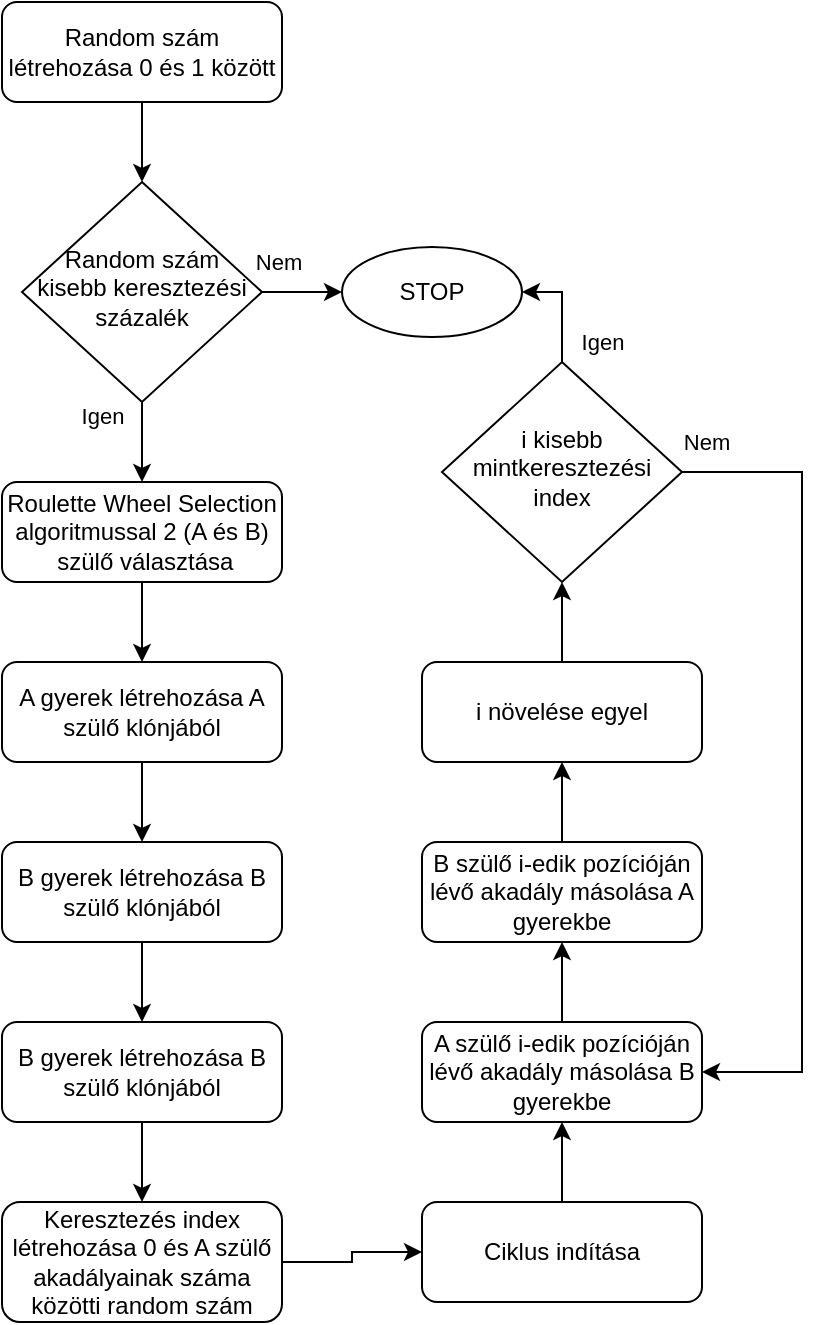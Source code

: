 <mxfile version="20.3.0" type="device"><diagram id="C5RBs43oDa-KdzZeNtuy" name="Page-1"><mxGraphModel dx="1422" dy="865" grid="1" gridSize="10" guides="1" tooltips="1" connect="1" arrows="1" fold="1" page="1" pageScale="1" pageWidth="827" pageHeight="1169" math="0" shadow="0"><root><mxCell id="WIyWlLk6GJQsqaUBKTNV-0"/><mxCell id="WIyWlLk6GJQsqaUBKTNV-1" parent="WIyWlLk6GJQsqaUBKTNV-0"/><mxCell id="D754GjBrGqjRmKB7HbAp-1" style="edgeStyle=orthogonalEdgeStyle;rounded=0;orthogonalLoop=1;jettySize=auto;html=1;exitX=0.5;exitY=1;exitDx=0;exitDy=0;entryX=0.5;entryY=0;entryDx=0;entryDy=0;" parent="WIyWlLk6GJQsqaUBKTNV-1" source="WIyWlLk6GJQsqaUBKTNV-3" target="D754GjBrGqjRmKB7HbAp-0" edge="1"><mxGeometry relative="1" as="geometry"/></mxCell><mxCell id="WIyWlLk6GJQsqaUBKTNV-3" value="Roulette Wheel Selection algoritmussal 2 (A és B)&lt;br&gt;&amp;nbsp;szülő választása" style="rounded=1;whiteSpace=wrap;html=1;fontSize=12;glass=0;strokeWidth=1;shadow=0;" parent="WIyWlLk6GJQsqaUBKTNV-1" vertex="1"><mxGeometry y="240" width="140" height="50" as="geometry"/></mxCell><mxCell id="D754GjBrGqjRmKB7HbAp-6" value="Igen" style="edgeStyle=orthogonalEdgeStyle;rounded=0;orthogonalLoop=1;jettySize=auto;html=1;exitX=0.5;exitY=1;exitDx=0;exitDy=0;entryX=0.5;entryY=0;entryDx=0;entryDy=0;" parent="WIyWlLk6GJQsqaUBKTNV-1" source="WIyWlLk6GJQsqaUBKTNV-10" target="WIyWlLk6GJQsqaUBKTNV-3" edge="1"><mxGeometry x="-0.667" y="-20" relative="1" as="geometry"><mxPoint as="offset"/></mxGeometry></mxCell><mxCell id="D754GjBrGqjRmKB7HbAp-8" value="Nem" style="edgeStyle=orthogonalEdgeStyle;rounded=0;orthogonalLoop=1;jettySize=auto;html=1;exitX=1;exitY=0.5;exitDx=0;exitDy=0;entryX=0;entryY=0.5;entryDx=0;entryDy=0;" parent="WIyWlLk6GJQsqaUBKTNV-1" source="WIyWlLk6GJQsqaUBKTNV-10" target="D754GjBrGqjRmKB7HbAp-9" edge="1"><mxGeometry x="-0.6" y="15" relative="1" as="geometry"><mxPoint x="180" y="145" as="targetPoint"/><mxPoint as="offset"/></mxGeometry></mxCell><mxCell id="WIyWlLk6GJQsqaUBKTNV-10" value="Random szám kisebb keresztezési százalék" style="rhombus;whiteSpace=wrap;html=1;shadow=0;fontFamily=Helvetica;fontSize=12;align=center;strokeWidth=1;spacing=6;spacingTop=-4;" parent="WIyWlLk6GJQsqaUBKTNV-1" vertex="1"><mxGeometry x="10" y="90" width="120" height="110" as="geometry"/></mxCell><mxCell id="D754GjBrGqjRmKB7HbAp-3" style="edgeStyle=orthogonalEdgeStyle;rounded=0;orthogonalLoop=1;jettySize=auto;html=1;exitX=0.5;exitY=1;exitDx=0;exitDy=0;entryX=0.5;entryY=0;entryDx=0;entryDy=0;" parent="WIyWlLk6GJQsqaUBKTNV-1" source="D754GjBrGqjRmKB7HbAp-0" target="D754GjBrGqjRmKB7HbAp-2" edge="1"><mxGeometry relative="1" as="geometry"/></mxCell><mxCell id="D754GjBrGqjRmKB7HbAp-0" value="A gyerek létrehozása A szülő klónjából" style="rounded=1;whiteSpace=wrap;html=1;fontSize=12;glass=0;strokeWidth=1;shadow=0;" parent="WIyWlLk6GJQsqaUBKTNV-1" vertex="1"><mxGeometry y="330" width="140" height="50" as="geometry"/></mxCell><mxCell id="D754GjBrGqjRmKB7HbAp-5" style="edgeStyle=orthogonalEdgeStyle;rounded=0;orthogonalLoop=1;jettySize=auto;html=1;exitX=0.5;exitY=1;exitDx=0;exitDy=0;entryX=0.5;entryY=0;entryDx=0;entryDy=0;" parent="WIyWlLk6GJQsqaUBKTNV-1" source="D754GjBrGqjRmKB7HbAp-2" target="D754GjBrGqjRmKB7HbAp-4" edge="1"><mxGeometry relative="1" as="geometry"/></mxCell><mxCell id="D754GjBrGqjRmKB7HbAp-2" value="B gyerek létrehozása B szülő klónjából" style="rounded=1;whiteSpace=wrap;html=1;fontSize=12;glass=0;strokeWidth=1;shadow=0;" parent="WIyWlLk6GJQsqaUBKTNV-1" vertex="1"><mxGeometry y="420" width="140" height="50" as="geometry"/></mxCell><mxCell id="D754GjBrGqjRmKB7HbAp-14" style="edgeStyle=orthogonalEdgeStyle;rounded=0;orthogonalLoop=1;jettySize=auto;html=1;exitX=0.5;exitY=1;exitDx=0;exitDy=0;entryX=0.5;entryY=0;entryDx=0;entryDy=0;" parent="WIyWlLk6GJQsqaUBKTNV-1" source="D754GjBrGqjRmKB7HbAp-4" target="D754GjBrGqjRmKB7HbAp-13" edge="1"><mxGeometry relative="1" as="geometry"/></mxCell><mxCell id="D754GjBrGqjRmKB7HbAp-4" value="B gyerek létrehozása B szülő klónjából" style="rounded=1;whiteSpace=wrap;html=1;fontSize=12;glass=0;strokeWidth=1;shadow=0;" parent="WIyWlLk6GJQsqaUBKTNV-1" vertex="1"><mxGeometry y="510" width="140" height="50" as="geometry"/></mxCell><mxCell id="D754GjBrGqjRmKB7HbAp-9" value="STOP" style="ellipse;whiteSpace=wrap;html=1;" parent="WIyWlLk6GJQsqaUBKTNV-1" vertex="1"><mxGeometry x="170" y="122.5" width="90" height="45" as="geometry"/></mxCell><mxCell id="D754GjBrGqjRmKB7HbAp-12" style="edgeStyle=orthogonalEdgeStyle;rounded=0;orthogonalLoop=1;jettySize=auto;html=1;exitX=0.5;exitY=1;exitDx=0;exitDy=0;entryX=0.5;entryY=0;entryDx=0;entryDy=0;" parent="WIyWlLk6GJQsqaUBKTNV-1" source="D754GjBrGqjRmKB7HbAp-11" target="WIyWlLk6GJQsqaUBKTNV-10" edge="1"><mxGeometry relative="1" as="geometry"/></mxCell><mxCell id="D754GjBrGqjRmKB7HbAp-11" value="Random szám létrehozása 0 és 1 között" style="rounded=1;whiteSpace=wrap;html=1;fontSize=12;glass=0;strokeWidth=1;shadow=0;" parent="WIyWlLk6GJQsqaUBKTNV-1" vertex="1"><mxGeometry width="140" height="50" as="geometry"/></mxCell><mxCell id="D754GjBrGqjRmKB7HbAp-33" style="edgeStyle=orthogonalEdgeStyle;rounded=0;orthogonalLoop=1;jettySize=auto;html=1;exitX=1;exitY=0.5;exitDx=0;exitDy=0;" parent="WIyWlLk6GJQsqaUBKTNV-1" source="D754GjBrGqjRmKB7HbAp-13" target="D754GjBrGqjRmKB7HbAp-16" edge="1"><mxGeometry relative="1" as="geometry"/></mxCell><mxCell id="D754GjBrGqjRmKB7HbAp-13" value="Keresztezés index létrehozása 0 és A szülő akadályainak száma közötti random szám" style="rounded=1;whiteSpace=wrap;html=1;fontSize=12;glass=0;strokeWidth=1;shadow=0;" parent="WIyWlLk6GJQsqaUBKTNV-1" vertex="1"><mxGeometry y="600" width="140" height="60" as="geometry"/></mxCell><mxCell id="D754GjBrGqjRmKB7HbAp-34" style="edgeStyle=orthogonalEdgeStyle;rounded=0;orthogonalLoop=1;jettySize=auto;html=1;exitX=0.5;exitY=0;exitDx=0;exitDy=0;entryX=0.5;entryY=1;entryDx=0;entryDy=0;" parent="WIyWlLk6GJQsqaUBKTNV-1" source="D754GjBrGqjRmKB7HbAp-16" target="D754GjBrGqjRmKB7HbAp-18" edge="1"><mxGeometry relative="1" as="geometry"/></mxCell><mxCell id="D754GjBrGqjRmKB7HbAp-16" value="Ciklus indítása" style="rounded=1;whiteSpace=wrap;html=1;fontSize=12;glass=0;strokeWidth=1;shadow=0;" parent="WIyWlLk6GJQsqaUBKTNV-1" vertex="1"><mxGeometry x="210" y="600" width="140" height="50" as="geometry"/></mxCell><mxCell id="D754GjBrGqjRmKB7HbAp-35" value="" style="edgeStyle=orthogonalEdgeStyle;rounded=0;orthogonalLoop=1;jettySize=auto;html=1;" parent="WIyWlLk6GJQsqaUBKTNV-1" source="D754GjBrGqjRmKB7HbAp-18" target="D754GjBrGqjRmKB7HbAp-20" edge="1"><mxGeometry relative="1" as="geometry"/></mxCell><mxCell id="D754GjBrGqjRmKB7HbAp-18" value="A szülő i-edik pozícióján lévő akadály másolása B gyerekbe" style="rounded=1;whiteSpace=wrap;html=1;fontSize=12;glass=0;strokeWidth=1;shadow=0;" parent="WIyWlLk6GJQsqaUBKTNV-1" vertex="1"><mxGeometry x="210" y="510" width="140" height="50" as="geometry"/></mxCell><mxCell id="D754GjBrGqjRmKB7HbAp-36" value="" style="edgeStyle=orthogonalEdgeStyle;rounded=0;orthogonalLoop=1;jettySize=auto;html=1;" parent="WIyWlLk6GJQsqaUBKTNV-1" source="D754GjBrGqjRmKB7HbAp-20" target="D754GjBrGqjRmKB7HbAp-24" edge="1"><mxGeometry relative="1" as="geometry"/></mxCell><mxCell id="D754GjBrGqjRmKB7HbAp-20" value="B szülő i-edik pozícióján lévő akadály másolása A gyerekbe" style="rounded=1;whiteSpace=wrap;html=1;fontSize=12;glass=0;strokeWidth=1;shadow=0;" parent="WIyWlLk6GJQsqaUBKTNV-1" vertex="1"><mxGeometry x="210" y="420" width="140" height="50" as="geometry"/></mxCell><mxCell id="D754GjBrGqjRmKB7HbAp-38" value="Igen" style="edgeStyle=orthogonalEdgeStyle;rounded=0;orthogonalLoop=1;jettySize=auto;html=1;exitX=0.5;exitY=0;exitDx=0;exitDy=0;entryX=1;entryY=0.5;entryDx=0;entryDy=0;" parent="WIyWlLk6GJQsqaUBKTNV-1" source="D754GjBrGqjRmKB7HbAp-22" target="D754GjBrGqjRmKB7HbAp-9" edge="1"><mxGeometry x="-0.636" y="-20" relative="1" as="geometry"><mxPoint as="offset"/></mxGeometry></mxCell><mxCell id="D754GjBrGqjRmKB7HbAp-39" value="Nem" style="edgeStyle=orthogonalEdgeStyle;rounded=0;orthogonalLoop=1;jettySize=auto;html=1;exitX=1;exitY=0.5;exitDx=0;exitDy=0;entryX=1;entryY=0.5;entryDx=0;entryDy=0;" parent="WIyWlLk6GJQsqaUBKTNV-1" source="D754GjBrGqjRmKB7HbAp-22" target="D754GjBrGqjRmKB7HbAp-18" edge="1"><mxGeometry x="-0.943" y="15" relative="1" as="geometry"><Array as="points"><mxPoint x="400" y="235"/><mxPoint x="400" y="535"/></Array><mxPoint as="offset"/></mxGeometry></mxCell><mxCell id="D754GjBrGqjRmKB7HbAp-22" value="i kisebb mintkeresztezési index" style="rhombus;whiteSpace=wrap;html=1;shadow=0;fontFamily=Helvetica;fontSize=12;align=center;strokeWidth=1;spacing=6;spacingTop=-4;" parent="WIyWlLk6GJQsqaUBKTNV-1" vertex="1"><mxGeometry x="220" y="180" width="120" height="110" as="geometry"/></mxCell><mxCell id="D754GjBrGqjRmKB7HbAp-37" style="edgeStyle=orthogonalEdgeStyle;rounded=0;orthogonalLoop=1;jettySize=auto;html=1;exitX=0.5;exitY=0;exitDx=0;exitDy=0;entryX=0.5;entryY=1;entryDx=0;entryDy=0;" parent="WIyWlLk6GJQsqaUBKTNV-1" source="D754GjBrGqjRmKB7HbAp-24" target="D754GjBrGqjRmKB7HbAp-22" edge="1"><mxGeometry relative="1" as="geometry"/></mxCell><mxCell id="D754GjBrGqjRmKB7HbAp-24" value="i növelése egyel" style="rounded=1;whiteSpace=wrap;html=1;fontSize=12;glass=0;strokeWidth=1;shadow=0;" parent="WIyWlLk6GJQsqaUBKTNV-1" vertex="1"><mxGeometry x="210" y="330" width="140" height="50" as="geometry"/></mxCell></root></mxGraphModel></diagram></mxfile>